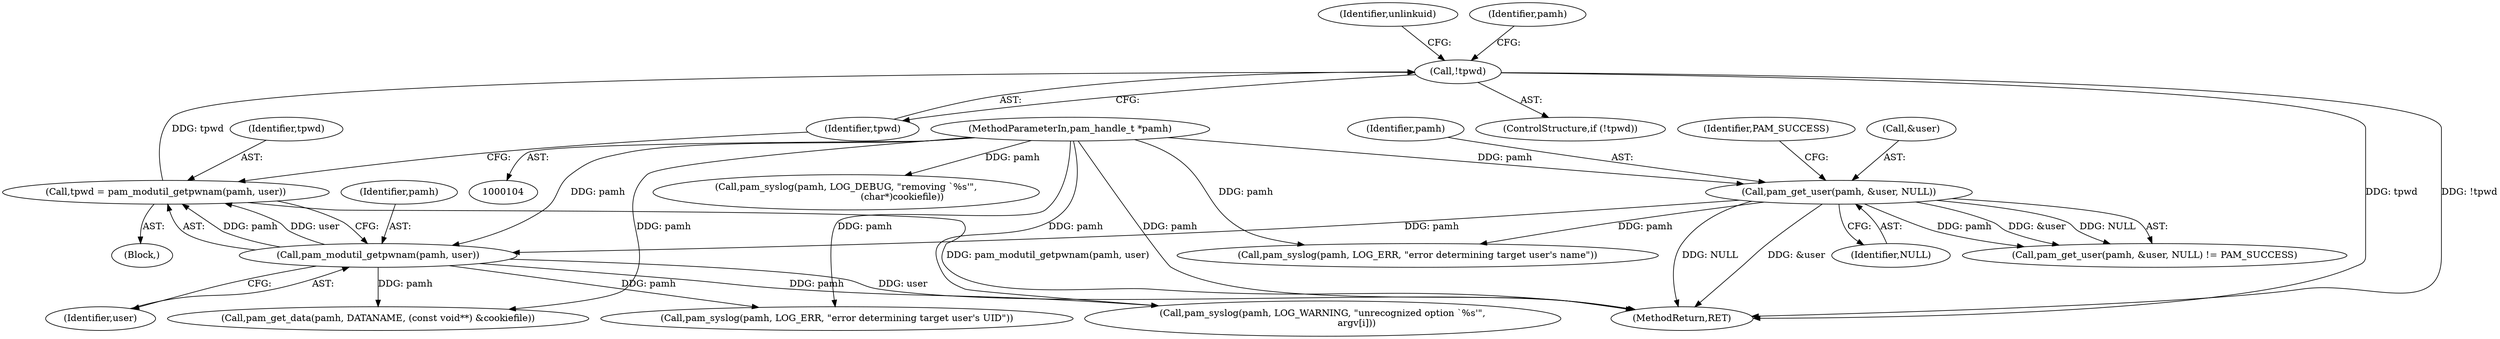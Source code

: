 digraph "1_altlinux_05dafc06cd3dfeb7c4b24942e4e1ae33ff75a123@pointer" {
"1000143" [label="(Call,!tpwd)"];
"1000137" [label="(Call,tpwd = pam_modutil_getpwnam(pamh, user))"];
"1000139" [label="(Call,pam_modutil_getpwnam(pamh, user))"];
"1000125" [label="(Call,pam_get_user(pamh, &user, NULL))"];
"1000105" [label="(MethodParameterIn,pam_handle_t *pamh)"];
"1000139" [label="(Call,pam_modutil_getpwnam(pamh, user))"];
"1000126" [label="(Identifier,pamh)"];
"1000220" [label="(Call,pam_get_data(pamh, DATANAME, (const void**) &cookiefile))"];
"1000151" [label="(Identifier,unlinkuid)"];
"1000137" [label="(Call,tpwd = pam_modutil_getpwnam(pamh, user))"];
"1000143" [label="(Call,!tpwd)"];
"1000130" [label="(Identifier,PAM_SUCCESS)"];
"1000141" [label="(Identifier,user)"];
"1000140" [label="(Identifier,pamh)"];
"1000142" [label="(ControlStructure,if (!tpwd))"];
"1000136" [label="(Block,)"];
"1000138" [label="(Identifier,tpwd)"];
"1000146" [label="(Identifier,pamh)"];
"1000211" [label="(Call,pam_syslog(pamh, LOG_WARNING, \"unrecognized option `%s'\",\n                       argv[i]))"];
"1000124" [label="(Call,pam_get_user(pamh, &user, NULL) != PAM_SUCCESS)"];
"1000129" [label="(Identifier,NULL)"];
"1000240" [label="(Call,pam_syslog(pamh, LOG_DEBUG, \"removing `%s'\",\n                                      (char*)cookiefile))"];
"1000131" [label="(Call,pam_syslog(pamh, LOG_ERR, \"error determining target user's name\"))"];
"1000125" [label="(Call,pam_get_user(pamh, &user, NULL))"];
"1000127" [label="(Call,&user)"];
"1000269" [label="(MethodReturn,RET)"];
"1000145" [label="(Call,pam_syslog(pamh, LOG_ERR, \"error determining target user's UID\"))"];
"1000105" [label="(MethodParameterIn,pam_handle_t *pamh)"];
"1000144" [label="(Identifier,tpwd)"];
"1000143" -> "1000142"  [label="AST: "];
"1000143" -> "1000144"  [label="CFG: "];
"1000144" -> "1000143"  [label="AST: "];
"1000146" -> "1000143"  [label="CFG: "];
"1000151" -> "1000143"  [label="CFG: "];
"1000143" -> "1000269"  [label="DDG: tpwd"];
"1000143" -> "1000269"  [label="DDG: !tpwd"];
"1000137" -> "1000143"  [label="DDG: tpwd"];
"1000137" -> "1000136"  [label="AST: "];
"1000137" -> "1000139"  [label="CFG: "];
"1000138" -> "1000137"  [label="AST: "];
"1000139" -> "1000137"  [label="AST: "];
"1000144" -> "1000137"  [label="CFG: "];
"1000137" -> "1000269"  [label="DDG: pam_modutil_getpwnam(pamh, user)"];
"1000139" -> "1000137"  [label="DDG: pamh"];
"1000139" -> "1000137"  [label="DDG: user"];
"1000139" -> "1000141"  [label="CFG: "];
"1000140" -> "1000139"  [label="AST: "];
"1000141" -> "1000139"  [label="AST: "];
"1000139" -> "1000269"  [label="DDG: user"];
"1000125" -> "1000139"  [label="DDG: pamh"];
"1000105" -> "1000139"  [label="DDG: pamh"];
"1000139" -> "1000145"  [label="DDG: pamh"];
"1000139" -> "1000211"  [label="DDG: pamh"];
"1000139" -> "1000220"  [label="DDG: pamh"];
"1000125" -> "1000124"  [label="AST: "];
"1000125" -> "1000129"  [label="CFG: "];
"1000126" -> "1000125"  [label="AST: "];
"1000127" -> "1000125"  [label="AST: "];
"1000129" -> "1000125"  [label="AST: "];
"1000130" -> "1000125"  [label="CFG: "];
"1000125" -> "1000269"  [label="DDG: &user"];
"1000125" -> "1000269"  [label="DDG: NULL"];
"1000125" -> "1000124"  [label="DDG: pamh"];
"1000125" -> "1000124"  [label="DDG: &user"];
"1000125" -> "1000124"  [label="DDG: NULL"];
"1000105" -> "1000125"  [label="DDG: pamh"];
"1000125" -> "1000131"  [label="DDG: pamh"];
"1000105" -> "1000104"  [label="AST: "];
"1000105" -> "1000269"  [label="DDG: pamh"];
"1000105" -> "1000131"  [label="DDG: pamh"];
"1000105" -> "1000145"  [label="DDG: pamh"];
"1000105" -> "1000211"  [label="DDG: pamh"];
"1000105" -> "1000220"  [label="DDG: pamh"];
"1000105" -> "1000240"  [label="DDG: pamh"];
}

